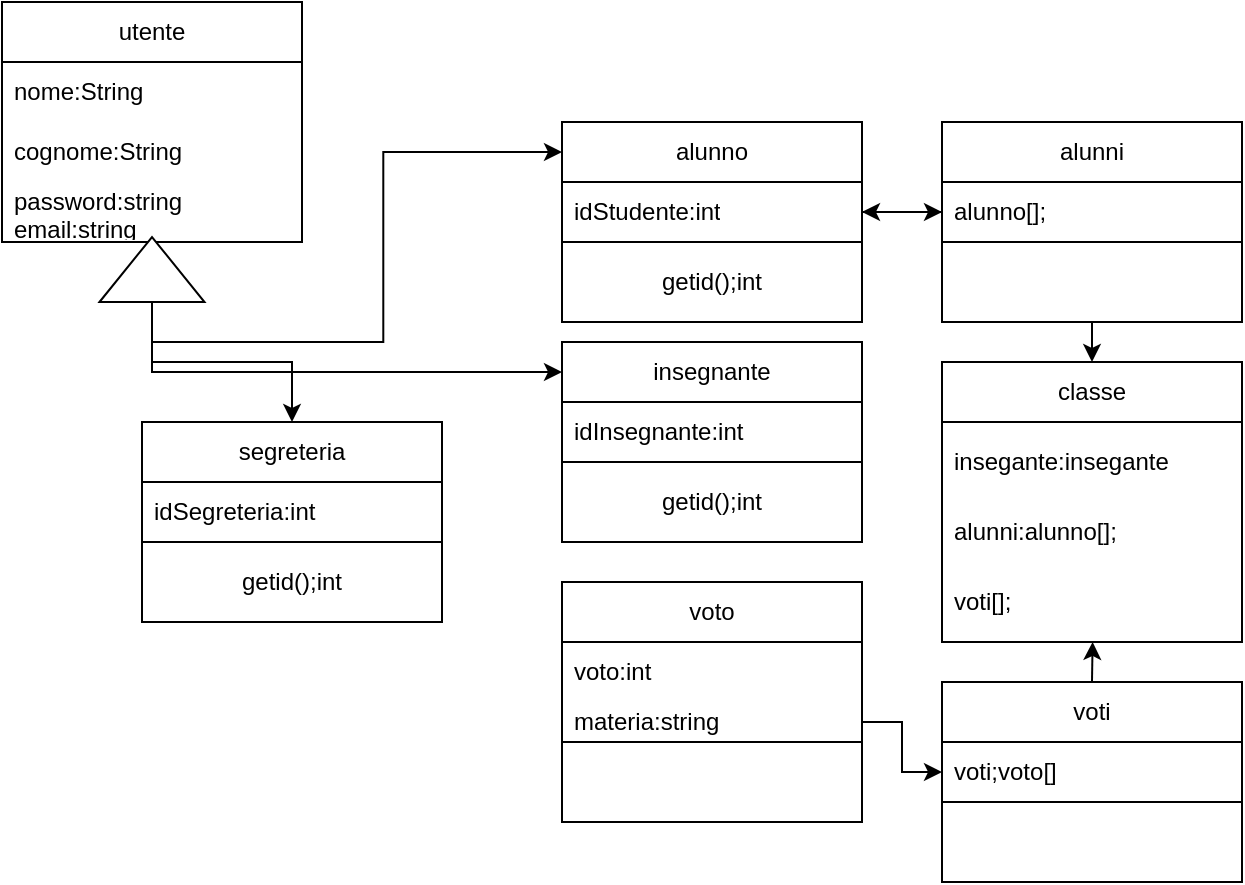 <mxfile version="21.2.7" type="device">
  <diagram name="Page-1" id="XZakGc0BpU2fHgFix9NJ">
    <mxGraphModel dx="989" dy="527" grid="1" gridSize="10" guides="1" tooltips="1" connect="1" arrows="1" fold="1" page="1" pageScale="1" pageWidth="827" pageHeight="1169" math="0" shadow="0">
      <root>
        <mxCell id="0" />
        <mxCell id="1" parent="0" />
        <mxCell id="b7E5-ssrGXOLPgcfE6Rm-2" value="utente" style="swimlane;fontStyle=0;childLayout=stackLayout;horizontal=1;startSize=30;horizontalStack=0;resizeParent=1;resizeParentMax=0;resizeLast=0;collapsible=1;marginBottom=0;whiteSpace=wrap;html=1;" vertex="1" parent="1">
          <mxGeometry x="20" y="10" width="150" height="120" as="geometry">
            <mxRectangle width="70" height="30" as="alternateBounds" />
          </mxGeometry>
        </mxCell>
        <mxCell id="b7E5-ssrGXOLPgcfE6Rm-3" value="&lt;div&gt;nome:String &lt;br&gt;&lt;/div&gt;" style="text;strokeColor=none;fillColor=none;align=left;verticalAlign=middle;spacingLeft=4;spacingRight=4;overflow=hidden;points=[[0,0.5],[1,0.5]];portConstraint=eastwest;rotatable=0;whiteSpace=wrap;html=1;" vertex="1" parent="b7E5-ssrGXOLPgcfE6Rm-2">
          <mxGeometry y="30" width="150" height="30" as="geometry" />
        </mxCell>
        <mxCell id="b7E5-ssrGXOLPgcfE6Rm-4" value="cognome:String" style="text;strokeColor=none;fillColor=none;align=left;verticalAlign=middle;spacingLeft=4;spacingRight=4;overflow=hidden;points=[[0,0.5],[1,0.5]];portConstraint=eastwest;rotatable=0;whiteSpace=wrap;html=1;" vertex="1" parent="b7E5-ssrGXOLPgcfE6Rm-2">
          <mxGeometry y="60" width="150" height="30" as="geometry" />
        </mxCell>
        <mxCell id="b7E5-ssrGXOLPgcfE6Rm-5" value="&lt;div&gt;password:string&lt;/div&gt;&lt;div&gt;email:string&lt;br&gt;&lt;/div&gt;" style="text;strokeColor=none;fillColor=none;align=left;verticalAlign=middle;spacingLeft=4;spacingRight=4;overflow=hidden;points=[[0,0.5],[1,0.5]];portConstraint=eastwest;rotatable=0;whiteSpace=wrap;html=1;" vertex="1" parent="b7E5-ssrGXOLPgcfE6Rm-2">
          <mxGeometry y="90" width="150" height="30" as="geometry" />
        </mxCell>
        <mxCell id="b7E5-ssrGXOLPgcfE6Rm-6" value="alunno" style="swimlane;fontStyle=0;childLayout=stackLayout;horizontal=1;startSize=30;horizontalStack=0;resizeParent=1;resizeParentMax=0;resizeLast=0;collapsible=1;marginBottom=0;whiteSpace=wrap;html=1;" vertex="1" parent="1">
          <mxGeometry x="300" y="70" width="150" height="60" as="geometry">
            <mxRectangle x="210" width="80" height="30" as="alternateBounds" />
          </mxGeometry>
        </mxCell>
        <mxCell id="b7E5-ssrGXOLPgcfE6Rm-7" value="idStudente:int" style="text;strokeColor=none;fillColor=none;align=left;verticalAlign=middle;spacingLeft=4;spacingRight=4;overflow=hidden;points=[[0,0.5],[1,0.5]];portConstraint=eastwest;rotatable=0;whiteSpace=wrap;html=1;" vertex="1" parent="b7E5-ssrGXOLPgcfE6Rm-6">
          <mxGeometry y="30" width="150" height="30" as="geometry" />
        </mxCell>
        <mxCell id="b7E5-ssrGXOLPgcfE6Rm-10" value="&lt;div&gt;getid();int&lt;/div&gt;" style="rounded=0;whiteSpace=wrap;html=1;" vertex="1" parent="1">
          <mxGeometry x="300" y="130" width="150" height="40" as="geometry" />
        </mxCell>
        <mxCell id="b7E5-ssrGXOLPgcfE6Rm-11" value="insegnante" style="swimlane;fontStyle=0;childLayout=stackLayout;horizontal=1;startSize=30;horizontalStack=0;resizeParent=1;resizeParentMax=0;resizeLast=0;collapsible=1;marginBottom=0;whiteSpace=wrap;html=1;" vertex="1" parent="1">
          <mxGeometry x="300" y="180" width="150" height="60" as="geometry">
            <mxRectangle x="210" y="110" width="100" height="30" as="alternateBounds" />
          </mxGeometry>
        </mxCell>
        <mxCell id="b7E5-ssrGXOLPgcfE6Rm-12" value="idInsegnante:int" style="text;strokeColor=none;fillColor=none;align=left;verticalAlign=middle;spacingLeft=4;spacingRight=4;overflow=hidden;points=[[0,0.5],[1,0.5]];portConstraint=eastwest;rotatable=0;whiteSpace=wrap;html=1;" vertex="1" parent="b7E5-ssrGXOLPgcfE6Rm-11">
          <mxGeometry y="30" width="150" height="30" as="geometry" />
        </mxCell>
        <mxCell id="b7E5-ssrGXOLPgcfE6Rm-13" value="&lt;div&gt;getid();int&lt;/div&gt;" style="rounded=0;whiteSpace=wrap;html=1;" vertex="1" parent="1">
          <mxGeometry x="300" y="240" width="150" height="40" as="geometry" />
        </mxCell>
        <mxCell id="b7E5-ssrGXOLPgcfE6Rm-16" value="alunni" style="swimlane;fontStyle=0;childLayout=stackLayout;horizontal=1;startSize=30;horizontalStack=0;resizeParent=1;resizeParentMax=0;resizeLast=0;collapsible=1;marginBottom=0;whiteSpace=wrap;html=1;" vertex="1" parent="1">
          <mxGeometry x="490" y="70" width="150" height="60" as="geometry" />
        </mxCell>
        <mxCell id="b7E5-ssrGXOLPgcfE6Rm-17" style="edgeStyle=orthogonalEdgeStyle;rounded=0;orthogonalLoop=1;jettySize=auto;html=1;exitX=0;exitY=0.5;exitDx=0;exitDy=0;" edge="1" parent="b7E5-ssrGXOLPgcfE6Rm-16" source="b7E5-ssrGXOLPgcfE6Rm-18">
          <mxGeometry relative="1" as="geometry">
            <mxPoint x="-40" y="45" as="targetPoint" />
          </mxGeometry>
        </mxCell>
        <mxCell id="b7E5-ssrGXOLPgcfE6Rm-18" value="alunno[];" style="text;strokeColor=none;fillColor=none;align=left;verticalAlign=middle;spacingLeft=4;spacingRight=4;overflow=hidden;points=[[0,0.5],[1,0.5]];portConstraint=eastwest;rotatable=0;whiteSpace=wrap;html=1;" vertex="1" parent="b7E5-ssrGXOLPgcfE6Rm-16">
          <mxGeometry y="30" width="150" height="30" as="geometry" />
        </mxCell>
        <mxCell id="b7E5-ssrGXOLPgcfE6Rm-19" style="edgeStyle=orthogonalEdgeStyle;rounded=0;orthogonalLoop=1;jettySize=auto;html=1;exitX=0.5;exitY=1;exitDx=0;exitDy=0;entryX=0.5;entryY=0;entryDx=0;entryDy=0;" edge="1" parent="1" source="b7E5-ssrGXOLPgcfE6Rm-20" target="b7E5-ssrGXOLPgcfE6Rm-25">
          <mxGeometry relative="1" as="geometry" />
        </mxCell>
        <mxCell id="b7E5-ssrGXOLPgcfE6Rm-20" value="" style="rounded=0;whiteSpace=wrap;html=1;" vertex="1" parent="1">
          <mxGeometry x="490" y="130" width="150" height="40" as="geometry" />
        </mxCell>
        <mxCell id="b7E5-ssrGXOLPgcfE6Rm-21" style="edgeStyle=orthogonalEdgeStyle;rounded=0;orthogonalLoop=1;jettySize=auto;html=1;exitX=1;exitY=0.5;exitDx=0;exitDy=0;entryX=0;entryY=0.5;entryDx=0;entryDy=0;" edge="1" parent="1" source="b7E5-ssrGXOLPgcfE6Rm-7" target="b7E5-ssrGXOLPgcfE6Rm-18">
          <mxGeometry relative="1" as="geometry" />
        </mxCell>
        <mxCell id="b7E5-ssrGXOLPgcfE6Rm-22" value="segreteria" style="swimlane;fontStyle=0;childLayout=stackLayout;horizontal=1;startSize=30;horizontalStack=0;resizeParent=1;resizeParentMax=0;resizeLast=0;collapsible=1;marginBottom=0;whiteSpace=wrap;html=1;" vertex="1" parent="1">
          <mxGeometry x="90" y="220" width="150" height="60" as="geometry" />
        </mxCell>
        <mxCell id="b7E5-ssrGXOLPgcfE6Rm-23" value="idSegreteria:int" style="text;strokeColor=none;fillColor=none;align=left;verticalAlign=middle;spacingLeft=4;spacingRight=4;overflow=hidden;points=[[0,0.5],[1,0.5]];portConstraint=eastwest;rotatable=0;whiteSpace=wrap;html=1;" vertex="1" parent="b7E5-ssrGXOLPgcfE6Rm-22">
          <mxGeometry y="30" width="150" height="30" as="geometry" />
        </mxCell>
        <mxCell id="b7E5-ssrGXOLPgcfE6Rm-24" value="&lt;div&gt;getid();int&lt;/div&gt;" style="rounded=0;whiteSpace=wrap;html=1;" vertex="1" parent="1">
          <mxGeometry x="90" y="280" width="150" height="40" as="geometry" />
        </mxCell>
        <mxCell id="b7E5-ssrGXOLPgcfE6Rm-25" value="classe" style="swimlane;fontStyle=0;childLayout=stackLayout;horizontal=1;startSize=30;horizontalStack=0;resizeParent=1;resizeParentMax=0;resizeLast=0;collapsible=1;marginBottom=0;whiteSpace=wrap;html=1;" vertex="1" parent="1">
          <mxGeometry x="490" y="190" width="150" height="140" as="geometry" />
        </mxCell>
        <mxCell id="b7E5-ssrGXOLPgcfE6Rm-26" value="insegante:insegante" style="text;strokeColor=none;fillColor=none;align=left;verticalAlign=middle;spacingLeft=4;spacingRight=4;overflow=hidden;points=[[0,0.5],[1,0.5]];portConstraint=eastwest;rotatable=0;whiteSpace=wrap;html=1;" vertex="1" parent="b7E5-ssrGXOLPgcfE6Rm-25">
          <mxGeometry y="30" width="150" height="40" as="geometry" />
        </mxCell>
        <mxCell id="b7E5-ssrGXOLPgcfE6Rm-27" value="alunni:alunno[];" style="text;strokeColor=none;fillColor=none;align=left;verticalAlign=middle;spacingLeft=4;spacingRight=4;overflow=hidden;points=[[0,0.5],[1,0.5]];portConstraint=eastwest;rotatable=0;whiteSpace=wrap;html=1;" vertex="1" parent="b7E5-ssrGXOLPgcfE6Rm-25">
          <mxGeometry y="70" width="150" height="30" as="geometry" />
        </mxCell>
        <mxCell id="b7E5-ssrGXOLPgcfE6Rm-28" value="voti[];" style="text;strokeColor=none;fillColor=none;align=left;verticalAlign=middle;spacingLeft=4;spacingRight=4;overflow=hidden;points=[[0,0.5],[1,0.5]];portConstraint=eastwest;rotatable=0;whiteSpace=wrap;html=1;" vertex="1" parent="b7E5-ssrGXOLPgcfE6Rm-25">
          <mxGeometry y="100" width="150" height="40" as="geometry" />
        </mxCell>
        <mxCell id="b7E5-ssrGXOLPgcfE6Rm-29" value="voto" style="swimlane;fontStyle=0;childLayout=stackLayout;horizontal=1;startSize=30;horizontalStack=0;resizeParent=1;resizeParentMax=0;resizeLast=0;collapsible=1;marginBottom=0;whiteSpace=wrap;html=1;" vertex="1" parent="1">
          <mxGeometry x="300" y="300" width="150" height="80" as="geometry">
            <mxRectangle x="300" y="300" width="60" height="30" as="alternateBounds" />
          </mxGeometry>
        </mxCell>
        <mxCell id="b7E5-ssrGXOLPgcfE6Rm-30" value="voto:int" style="text;strokeColor=none;fillColor=none;align=left;verticalAlign=middle;spacingLeft=4;spacingRight=4;overflow=hidden;points=[[0,0.5],[1,0.5]];portConstraint=eastwest;rotatable=0;whiteSpace=wrap;html=1;" vertex="1" parent="b7E5-ssrGXOLPgcfE6Rm-29">
          <mxGeometry y="30" width="150" height="30" as="geometry" />
        </mxCell>
        <mxCell id="b7E5-ssrGXOLPgcfE6Rm-31" value="materia:string" style="text;strokeColor=none;fillColor=none;align=left;verticalAlign=middle;spacingLeft=4;spacingRight=4;overflow=hidden;points=[[0,0.5],[1,0.5]];portConstraint=eastwest;rotatable=0;whiteSpace=wrap;html=1;" vertex="1" parent="b7E5-ssrGXOLPgcfE6Rm-29">
          <mxGeometry y="60" width="150" height="20" as="geometry" />
        </mxCell>
        <mxCell id="b7E5-ssrGXOLPgcfE6Rm-32" value="" style="rounded=0;whiteSpace=wrap;html=1;" vertex="1" parent="1">
          <mxGeometry x="300" y="380" width="150" height="40" as="geometry" />
        </mxCell>
        <mxCell id="b7E5-ssrGXOLPgcfE6Rm-33" style="edgeStyle=orthogonalEdgeStyle;rounded=0;orthogonalLoop=1;jettySize=auto;html=1;exitX=0.5;exitY=0;exitDx=0;exitDy=0;entryX=0.502;entryY=1;entryDx=0;entryDy=0;entryPerimeter=0;" edge="1" parent="1" source="b7E5-ssrGXOLPgcfE6Rm-34" target="b7E5-ssrGXOLPgcfE6Rm-28">
          <mxGeometry relative="1" as="geometry" />
        </mxCell>
        <mxCell id="b7E5-ssrGXOLPgcfE6Rm-34" value="voti" style="swimlane;fontStyle=0;childLayout=stackLayout;horizontal=1;startSize=30;horizontalStack=0;resizeParent=1;resizeParentMax=0;resizeLast=0;collapsible=1;marginBottom=0;whiteSpace=wrap;html=1;" vertex="1" parent="1">
          <mxGeometry x="490" y="350" width="150" height="60" as="geometry" />
        </mxCell>
        <mxCell id="b7E5-ssrGXOLPgcfE6Rm-35" value="voti;voto[]" style="text;strokeColor=none;fillColor=none;align=left;verticalAlign=middle;spacingLeft=4;spacingRight=4;overflow=hidden;points=[[0,0.5],[1,0.5]];portConstraint=eastwest;rotatable=0;whiteSpace=wrap;html=1;" vertex="1" parent="b7E5-ssrGXOLPgcfE6Rm-34">
          <mxGeometry y="30" width="150" height="30" as="geometry" />
        </mxCell>
        <mxCell id="b7E5-ssrGXOLPgcfE6Rm-36" value="" style="rounded=0;whiteSpace=wrap;html=1;" vertex="1" parent="1">
          <mxGeometry x="490" y="410" width="150" height="40" as="geometry" />
        </mxCell>
        <mxCell id="b7E5-ssrGXOLPgcfE6Rm-37" style="edgeStyle=orthogonalEdgeStyle;rounded=0;orthogonalLoop=1;jettySize=auto;html=1;exitX=1;exitY=0.5;exitDx=0;exitDy=0;entryX=0;entryY=0.5;entryDx=0;entryDy=0;" edge="1" parent="1" source="b7E5-ssrGXOLPgcfE6Rm-31" target="b7E5-ssrGXOLPgcfE6Rm-35">
          <mxGeometry relative="1" as="geometry" />
        </mxCell>
        <mxCell id="b7E5-ssrGXOLPgcfE6Rm-39" style="edgeStyle=orthogonalEdgeStyle;rounded=0;orthogonalLoop=1;jettySize=auto;html=1;exitX=0;exitY=0.5;exitDx=0;exitDy=0;entryX=0.5;entryY=0;entryDx=0;entryDy=0;" edge="1" parent="1" source="b7E5-ssrGXOLPgcfE6Rm-38" target="b7E5-ssrGXOLPgcfE6Rm-22">
          <mxGeometry relative="1" as="geometry" />
        </mxCell>
        <mxCell id="b7E5-ssrGXOLPgcfE6Rm-40" style="edgeStyle=orthogonalEdgeStyle;rounded=0;orthogonalLoop=1;jettySize=auto;html=1;exitX=0;exitY=0.5;exitDx=0;exitDy=0;entryX=0;entryY=0.25;entryDx=0;entryDy=0;" edge="1" parent="1" source="b7E5-ssrGXOLPgcfE6Rm-38" target="b7E5-ssrGXOLPgcfE6Rm-11">
          <mxGeometry relative="1" as="geometry" />
        </mxCell>
        <mxCell id="b7E5-ssrGXOLPgcfE6Rm-41" style="edgeStyle=orthogonalEdgeStyle;rounded=0;orthogonalLoop=1;jettySize=auto;html=1;exitX=0;exitY=0.5;exitDx=0;exitDy=0;entryX=0;entryY=0.25;entryDx=0;entryDy=0;" edge="1" parent="1" source="b7E5-ssrGXOLPgcfE6Rm-38" target="b7E5-ssrGXOLPgcfE6Rm-6">
          <mxGeometry relative="1" as="geometry" />
        </mxCell>
        <mxCell id="b7E5-ssrGXOLPgcfE6Rm-38" value="" style="triangle;whiteSpace=wrap;html=1;rotation=-90;" vertex="1" parent="1">
          <mxGeometry x="78.75" y="117.5" width="32.5" height="52.5" as="geometry" />
        </mxCell>
      </root>
    </mxGraphModel>
  </diagram>
</mxfile>
